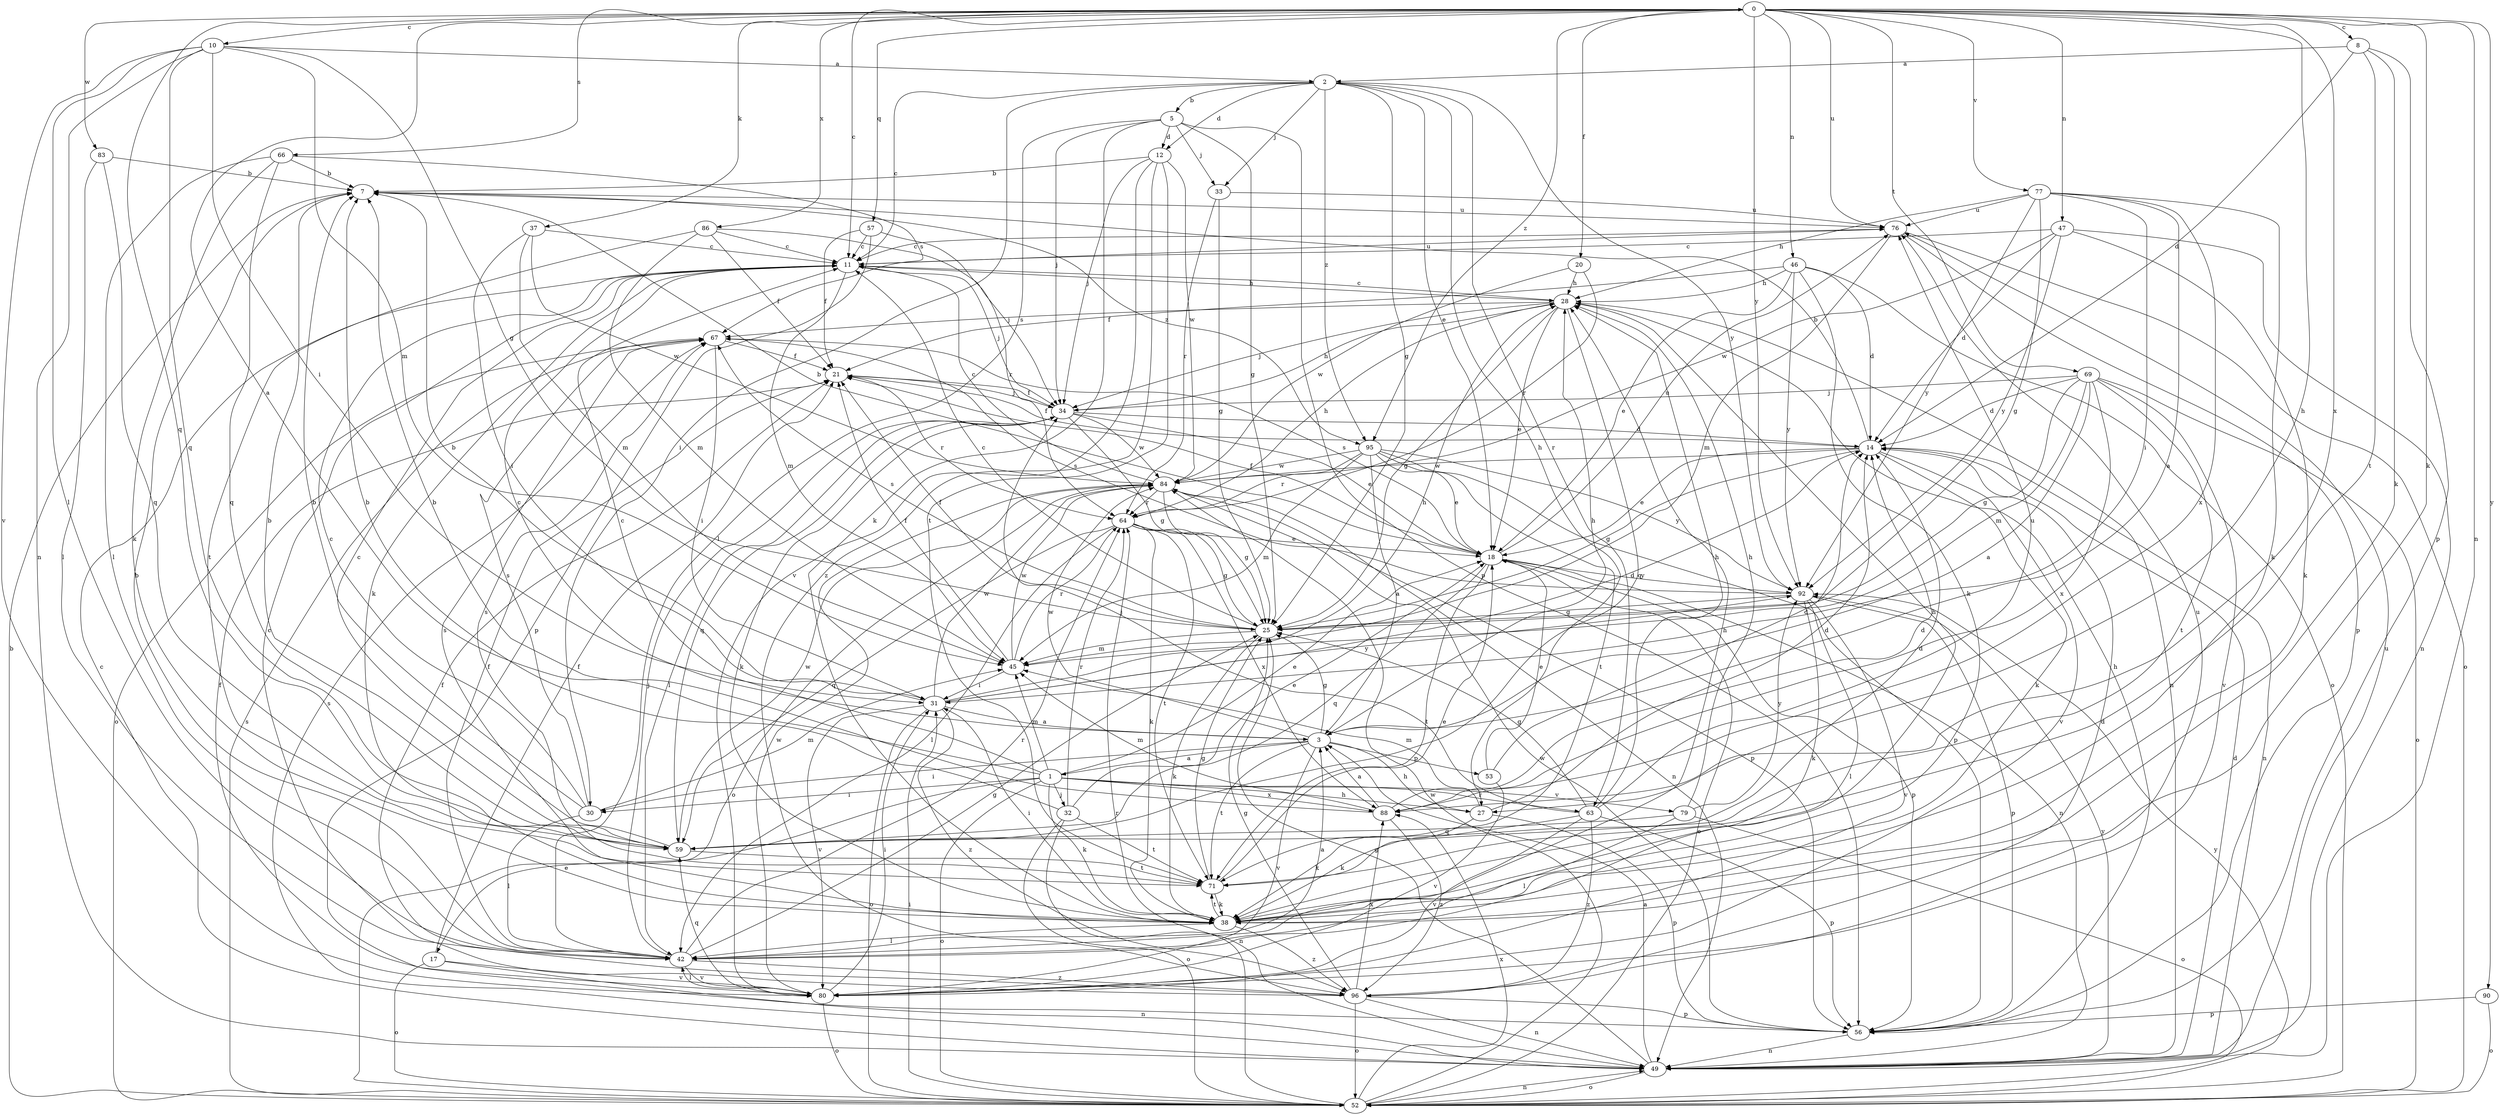 strict digraph  {
0;
1;
2;
3;
5;
7;
8;
10;
11;
12;
14;
17;
18;
20;
21;
25;
27;
28;
30;
31;
32;
33;
34;
37;
38;
42;
45;
46;
47;
49;
52;
53;
56;
57;
59;
63;
64;
66;
67;
69;
71;
76;
77;
79;
80;
83;
84;
86;
88;
90;
92;
95;
96;
0 -> 8  [label=c];
0 -> 10  [label=c];
0 -> 11  [label=c];
0 -> 20  [label=f];
0 -> 27  [label=h];
0 -> 37  [label=k];
0 -> 38  [label=k];
0 -> 46  [label=n];
0 -> 47  [label=n];
0 -> 49  [label=n];
0 -> 57  [label=q];
0 -> 59  [label=q];
0 -> 66  [label=s];
0 -> 69  [label=t];
0 -> 76  [label=u];
0 -> 77  [label=v];
0 -> 83  [label=w];
0 -> 86  [label=x];
0 -> 88  [label=x];
0 -> 90  [label=y];
0 -> 92  [label=y];
0 -> 95  [label=z];
1 -> 0  [label=a];
1 -> 11  [label=c];
1 -> 17  [label=e];
1 -> 18  [label=e];
1 -> 27  [label=h];
1 -> 30  [label=i];
1 -> 32  [label=j];
1 -> 38  [label=k];
1 -> 45  [label=m];
1 -> 52  [label=o];
1 -> 63  [label=r];
1 -> 79  [label=v];
1 -> 88  [label=x];
2 -> 5  [label=b];
2 -> 11  [label=c];
2 -> 12  [label=d];
2 -> 18  [label=e];
2 -> 25  [label=g];
2 -> 27  [label=h];
2 -> 30  [label=i];
2 -> 33  [label=j];
2 -> 63  [label=r];
2 -> 92  [label=y];
2 -> 95  [label=z];
3 -> 1  [label=a];
3 -> 11  [label=c];
3 -> 25  [label=g];
3 -> 27  [label=h];
3 -> 28  [label=h];
3 -> 30  [label=i];
3 -> 53  [label=p];
3 -> 71  [label=t];
3 -> 80  [label=v];
3 -> 84  [label=w];
5 -> 12  [label=d];
5 -> 25  [label=g];
5 -> 33  [label=j];
5 -> 34  [label=j];
5 -> 38  [label=k];
5 -> 42  [label=l];
5 -> 56  [label=p];
7 -> 76  [label=u];
7 -> 95  [label=z];
8 -> 2  [label=a];
8 -> 14  [label=d];
8 -> 38  [label=k];
8 -> 56  [label=p];
8 -> 71  [label=t];
10 -> 2  [label=a];
10 -> 25  [label=g];
10 -> 31  [label=i];
10 -> 42  [label=l];
10 -> 45  [label=m];
10 -> 49  [label=n];
10 -> 59  [label=q];
10 -> 80  [label=v];
11 -> 28  [label=h];
11 -> 34  [label=j];
11 -> 38  [label=k];
11 -> 45  [label=m];
11 -> 76  [label=u];
12 -> 7  [label=b];
12 -> 34  [label=j];
12 -> 71  [label=t];
12 -> 80  [label=v];
12 -> 84  [label=w];
12 -> 96  [label=z];
14 -> 7  [label=b];
14 -> 18  [label=e];
14 -> 21  [label=f];
14 -> 25  [label=g];
14 -> 38  [label=k];
14 -> 49  [label=n];
14 -> 80  [label=v];
14 -> 84  [label=w];
17 -> 21  [label=f];
17 -> 49  [label=n];
17 -> 52  [label=o];
17 -> 80  [label=v];
18 -> 7  [label=b];
18 -> 21  [label=f];
18 -> 49  [label=n];
18 -> 56  [label=p];
18 -> 59  [label=q];
18 -> 67  [label=s];
18 -> 71  [label=t];
18 -> 76  [label=u];
18 -> 92  [label=y];
20 -> 28  [label=h];
20 -> 64  [label=r];
20 -> 84  [label=w];
21 -> 34  [label=j];
21 -> 64  [label=r];
25 -> 11  [label=c];
25 -> 21  [label=f];
25 -> 38  [label=k];
25 -> 45  [label=m];
25 -> 67  [label=s];
27 -> 14  [label=d];
27 -> 38  [label=k];
27 -> 45  [label=m];
27 -> 56  [label=p];
28 -> 11  [label=c];
28 -> 18  [label=e];
28 -> 25  [label=g];
28 -> 34  [label=j];
28 -> 49  [label=n];
28 -> 59  [label=q];
28 -> 67  [label=s];
30 -> 7  [label=b];
30 -> 11  [label=c];
30 -> 42  [label=l];
30 -> 45  [label=m];
30 -> 67  [label=s];
31 -> 3  [label=a];
31 -> 7  [label=b];
31 -> 14  [label=d];
31 -> 28  [label=h];
31 -> 52  [label=o];
31 -> 80  [label=v];
31 -> 84  [label=w];
31 -> 92  [label=y];
31 -> 96  [label=z];
32 -> 7  [label=b];
32 -> 18  [label=e];
32 -> 49  [label=n];
32 -> 52  [label=o];
32 -> 64  [label=r];
32 -> 71  [label=t];
33 -> 25  [label=g];
33 -> 64  [label=r];
33 -> 76  [label=u];
34 -> 14  [label=d];
34 -> 18  [label=e];
34 -> 21  [label=f];
34 -> 25  [label=g];
34 -> 28  [label=h];
34 -> 38  [label=k];
34 -> 42  [label=l];
34 -> 59  [label=q];
34 -> 84  [label=w];
37 -> 11  [label=c];
37 -> 31  [label=i];
37 -> 45  [label=m];
37 -> 84  [label=w];
38 -> 28  [label=h];
38 -> 31  [label=i];
38 -> 42  [label=l];
38 -> 67  [label=s];
38 -> 71  [label=t];
38 -> 96  [label=z];
42 -> 3  [label=a];
42 -> 7  [label=b];
42 -> 21  [label=f];
42 -> 25  [label=g];
42 -> 28  [label=h];
42 -> 34  [label=j];
42 -> 64  [label=r];
42 -> 80  [label=v];
42 -> 96  [label=z];
45 -> 21  [label=f];
45 -> 31  [label=i];
45 -> 64  [label=r];
45 -> 84  [label=w];
46 -> 14  [label=d];
46 -> 18  [label=e];
46 -> 21  [label=f];
46 -> 28  [label=h];
46 -> 38  [label=k];
46 -> 52  [label=o];
46 -> 92  [label=y];
47 -> 11  [label=c];
47 -> 14  [label=d];
47 -> 38  [label=k];
47 -> 49  [label=n];
47 -> 84  [label=w];
47 -> 92  [label=y];
49 -> 3  [label=a];
49 -> 11  [label=c];
49 -> 14  [label=d];
49 -> 25  [label=g];
49 -> 52  [label=o];
49 -> 67  [label=s];
49 -> 76  [label=u];
49 -> 92  [label=y];
52 -> 7  [label=b];
52 -> 18  [label=e];
52 -> 31  [label=i];
52 -> 49  [label=n];
52 -> 64  [label=r];
52 -> 67  [label=s];
52 -> 84  [label=w];
52 -> 88  [label=x];
52 -> 92  [label=y];
53 -> 14  [label=d];
53 -> 18  [label=e];
53 -> 80  [label=v];
56 -> 28  [label=h];
56 -> 49  [label=n];
56 -> 84  [label=w];
57 -> 11  [label=c];
57 -> 21  [label=f];
57 -> 56  [label=p];
57 -> 64  [label=r];
59 -> 7  [label=b];
59 -> 11  [label=c];
59 -> 14  [label=d];
59 -> 71  [label=t];
59 -> 84  [label=w];
63 -> 25  [label=g];
63 -> 28  [label=h];
63 -> 34  [label=j];
63 -> 38  [label=k];
63 -> 56  [label=p];
63 -> 76  [label=u];
63 -> 80  [label=v];
63 -> 96  [label=z];
64 -> 18  [label=e];
64 -> 25  [label=g];
64 -> 28  [label=h];
64 -> 38  [label=k];
64 -> 42  [label=l];
64 -> 59  [label=q];
64 -> 71  [label=t];
64 -> 88  [label=x];
66 -> 7  [label=b];
66 -> 38  [label=k];
66 -> 42  [label=l];
66 -> 59  [label=q];
66 -> 67  [label=s];
67 -> 21  [label=f];
67 -> 31  [label=i];
67 -> 52  [label=o];
69 -> 3  [label=a];
69 -> 14  [label=d];
69 -> 25  [label=g];
69 -> 34  [label=j];
69 -> 45  [label=m];
69 -> 52  [label=o];
69 -> 71  [label=t];
69 -> 80  [label=v];
69 -> 88  [label=x];
71 -> 18  [label=e];
71 -> 25  [label=g];
71 -> 38  [label=k];
71 -> 67  [label=s];
76 -> 11  [label=c];
76 -> 45  [label=m];
76 -> 52  [label=o];
76 -> 56  [label=p];
77 -> 3  [label=a];
77 -> 25  [label=g];
77 -> 28  [label=h];
77 -> 31  [label=i];
77 -> 38  [label=k];
77 -> 76  [label=u];
77 -> 88  [label=x];
77 -> 92  [label=y];
79 -> 28  [label=h];
79 -> 42  [label=l];
79 -> 52  [label=o];
79 -> 59  [label=q];
79 -> 92  [label=y];
80 -> 21  [label=f];
80 -> 31  [label=i];
80 -> 42  [label=l];
80 -> 52  [label=o];
80 -> 59  [label=q];
80 -> 84  [label=w];
83 -> 7  [label=b];
83 -> 42  [label=l];
83 -> 59  [label=q];
84 -> 11  [label=c];
84 -> 25  [label=g];
84 -> 49  [label=n];
84 -> 52  [label=o];
84 -> 56  [label=p];
84 -> 64  [label=r];
86 -> 11  [label=c];
86 -> 21  [label=f];
86 -> 34  [label=j];
86 -> 45  [label=m];
86 -> 71  [label=t];
88 -> 3  [label=a];
88 -> 7  [label=b];
88 -> 14  [label=d];
88 -> 45  [label=m];
88 -> 96  [label=z];
90 -> 52  [label=o];
90 -> 56  [label=p];
92 -> 25  [label=g];
92 -> 38  [label=k];
92 -> 42  [label=l];
92 -> 56  [label=p];
92 -> 67  [label=s];
92 -> 80  [label=v];
95 -> 3  [label=a];
95 -> 18  [label=e];
95 -> 45  [label=m];
95 -> 56  [label=p];
95 -> 64  [label=r];
95 -> 71  [label=t];
95 -> 84  [label=w];
95 -> 92  [label=y];
96 -> 11  [label=c];
96 -> 14  [label=d];
96 -> 21  [label=f];
96 -> 25  [label=g];
96 -> 49  [label=n];
96 -> 52  [label=o];
96 -> 56  [label=p];
96 -> 76  [label=u];
96 -> 88  [label=x];
}
